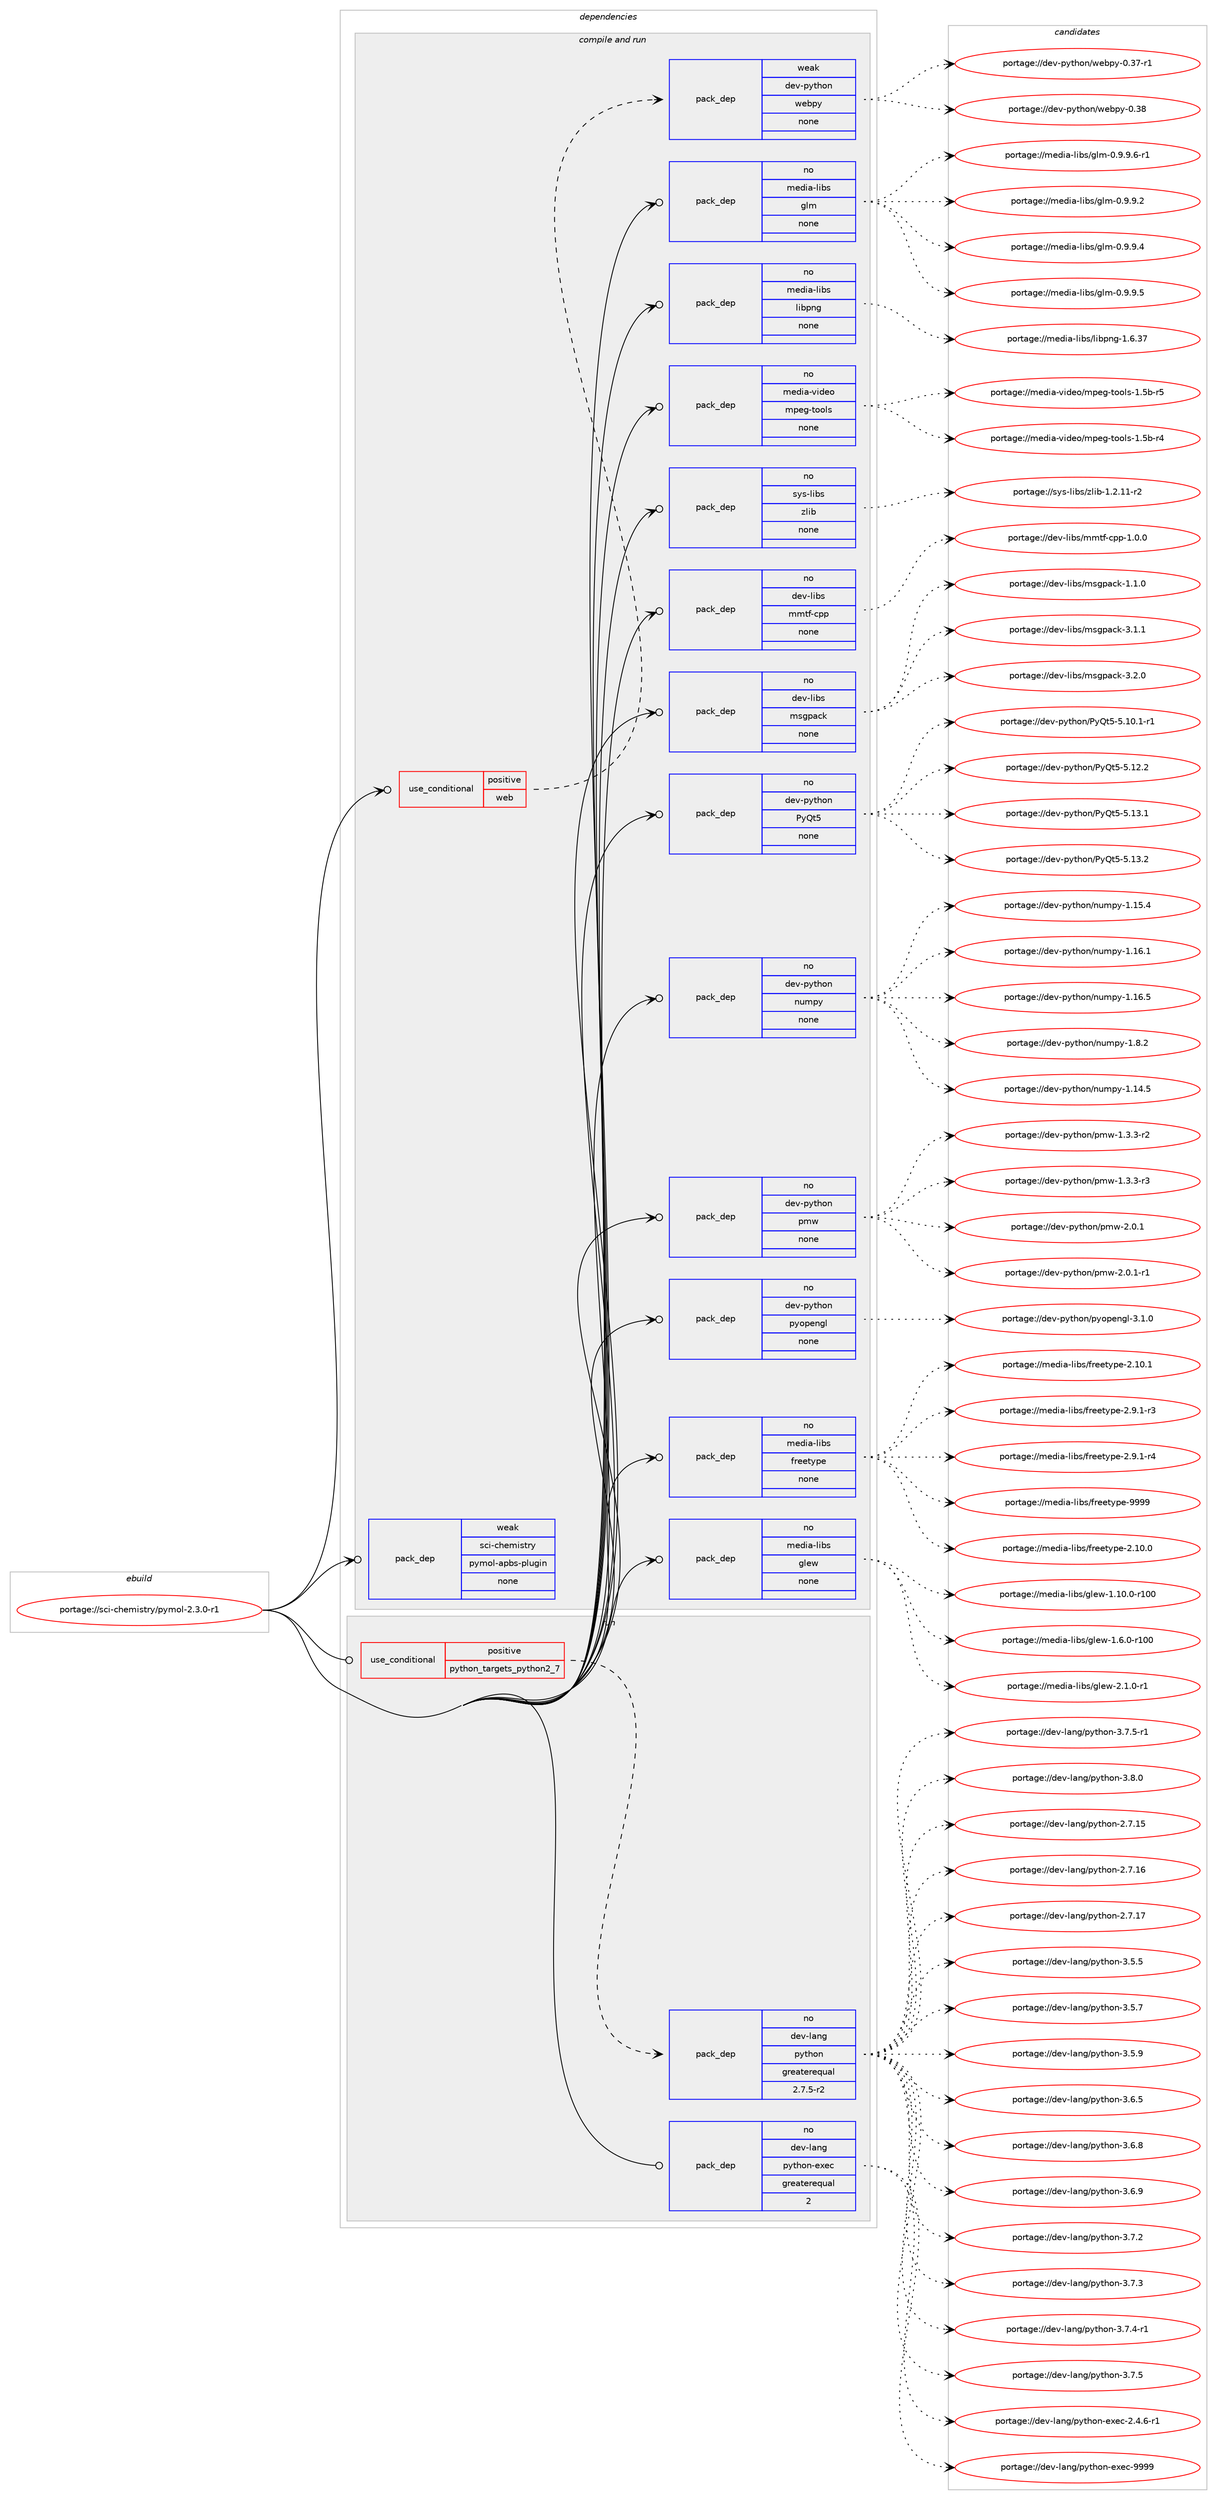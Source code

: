 digraph prolog {

# *************
# Graph options
# *************

newrank=true;
concentrate=true;
compound=true;
graph [rankdir=LR,fontname=Helvetica,fontsize=10,ranksep=1.5];#, ranksep=2.5, nodesep=0.2];
edge  [arrowhead=vee];
node  [fontname=Helvetica,fontsize=10];

# **********
# The ebuild
# **********

subgraph cluster_leftcol {
color=gray;
rank=same;
label=<<i>ebuild</i>>;
id [label="portage://sci-chemistry/pymol-2.3.0-r1", color=red, width=4, href="../sci-chemistry/pymol-2.3.0-r1.svg"];
}

# ****************
# The dependencies
# ****************

subgraph cluster_midcol {
color=gray;
label=<<i>dependencies</i>>;
subgraph cluster_compile {
fillcolor="#eeeeee";
style=filled;
label=<<i>compile</i>>;
}
subgraph cluster_compileandrun {
fillcolor="#eeeeee";
style=filled;
label=<<i>compile and run</i>>;
subgraph cond95531 {
dependency385101 [label=<<TABLE BORDER="0" CELLBORDER="1" CELLSPACING="0" CELLPADDING="4"><TR><TD ROWSPAN="3" CELLPADDING="10">use_conditional</TD></TR><TR><TD>positive</TD></TR><TR><TD>web</TD></TR></TABLE>>, shape=none, color=red];
subgraph pack283042 {
dependency385102 [label=<<TABLE BORDER="0" CELLBORDER="1" CELLSPACING="0" CELLPADDING="4" WIDTH="220"><TR><TD ROWSPAN="6" CELLPADDING="30">pack_dep</TD></TR><TR><TD WIDTH="110">weak</TD></TR><TR><TD>dev-python</TD></TR><TR><TD>webpy</TD></TR><TR><TD>none</TD></TR><TR><TD></TD></TR></TABLE>>, shape=none, color=blue];
}
dependency385101:e -> dependency385102:w [weight=20,style="dashed",arrowhead="vee"];
}
id:e -> dependency385101:w [weight=20,style="solid",arrowhead="odotvee"];
subgraph pack283043 {
dependency385103 [label=<<TABLE BORDER="0" CELLBORDER="1" CELLSPACING="0" CELLPADDING="4" WIDTH="220"><TR><TD ROWSPAN="6" CELLPADDING="30">pack_dep</TD></TR><TR><TD WIDTH="110">no</TD></TR><TR><TD>dev-libs</TD></TR><TR><TD>mmtf-cpp</TD></TR><TR><TD>none</TD></TR><TR><TD></TD></TR></TABLE>>, shape=none, color=blue];
}
id:e -> dependency385103:w [weight=20,style="solid",arrowhead="odotvee"];
subgraph pack283044 {
dependency385104 [label=<<TABLE BORDER="0" CELLBORDER="1" CELLSPACING="0" CELLPADDING="4" WIDTH="220"><TR><TD ROWSPAN="6" CELLPADDING="30">pack_dep</TD></TR><TR><TD WIDTH="110">no</TD></TR><TR><TD>dev-libs</TD></TR><TR><TD>msgpack</TD></TR><TR><TD>none</TD></TR><TR><TD></TD></TR></TABLE>>, shape=none, color=blue];
}
id:e -> dependency385104:w [weight=20,style="solid",arrowhead="odotvee"];
subgraph pack283045 {
dependency385105 [label=<<TABLE BORDER="0" CELLBORDER="1" CELLSPACING="0" CELLPADDING="4" WIDTH="220"><TR><TD ROWSPAN="6" CELLPADDING="30">pack_dep</TD></TR><TR><TD WIDTH="110">no</TD></TR><TR><TD>dev-python</TD></TR><TR><TD>PyQt5</TD></TR><TR><TD>none</TD></TR><TR><TD></TD></TR></TABLE>>, shape=none, color=blue];
}
id:e -> dependency385105:w [weight=20,style="solid",arrowhead="odotvee"];
subgraph pack283046 {
dependency385106 [label=<<TABLE BORDER="0" CELLBORDER="1" CELLSPACING="0" CELLPADDING="4" WIDTH="220"><TR><TD ROWSPAN="6" CELLPADDING="30">pack_dep</TD></TR><TR><TD WIDTH="110">no</TD></TR><TR><TD>dev-python</TD></TR><TR><TD>numpy</TD></TR><TR><TD>none</TD></TR><TR><TD></TD></TR></TABLE>>, shape=none, color=blue];
}
id:e -> dependency385106:w [weight=20,style="solid",arrowhead="odotvee"];
subgraph pack283047 {
dependency385107 [label=<<TABLE BORDER="0" CELLBORDER="1" CELLSPACING="0" CELLPADDING="4" WIDTH="220"><TR><TD ROWSPAN="6" CELLPADDING="30">pack_dep</TD></TR><TR><TD WIDTH="110">no</TD></TR><TR><TD>dev-python</TD></TR><TR><TD>pmw</TD></TR><TR><TD>none</TD></TR><TR><TD></TD></TR></TABLE>>, shape=none, color=blue];
}
id:e -> dependency385107:w [weight=20,style="solid",arrowhead="odotvee"];
subgraph pack283048 {
dependency385108 [label=<<TABLE BORDER="0" CELLBORDER="1" CELLSPACING="0" CELLPADDING="4" WIDTH="220"><TR><TD ROWSPAN="6" CELLPADDING="30">pack_dep</TD></TR><TR><TD WIDTH="110">no</TD></TR><TR><TD>dev-python</TD></TR><TR><TD>pyopengl</TD></TR><TR><TD>none</TD></TR><TR><TD></TD></TR></TABLE>>, shape=none, color=blue];
}
id:e -> dependency385108:w [weight=20,style="solid",arrowhead="odotvee"];
subgraph pack283049 {
dependency385109 [label=<<TABLE BORDER="0" CELLBORDER="1" CELLSPACING="0" CELLPADDING="4" WIDTH="220"><TR><TD ROWSPAN="6" CELLPADDING="30">pack_dep</TD></TR><TR><TD WIDTH="110">no</TD></TR><TR><TD>media-libs</TD></TR><TR><TD>freetype</TD></TR><TR><TD>none</TD></TR><TR><TD></TD></TR></TABLE>>, shape=none, color=blue];
}
id:e -> dependency385109:w [weight=20,style="solid",arrowhead="odotvee"];
subgraph pack283050 {
dependency385110 [label=<<TABLE BORDER="0" CELLBORDER="1" CELLSPACING="0" CELLPADDING="4" WIDTH="220"><TR><TD ROWSPAN="6" CELLPADDING="30">pack_dep</TD></TR><TR><TD WIDTH="110">no</TD></TR><TR><TD>media-libs</TD></TR><TR><TD>glew</TD></TR><TR><TD>none</TD></TR><TR><TD></TD></TR></TABLE>>, shape=none, color=blue];
}
id:e -> dependency385110:w [weight=20,style="solid",arrowhead="odotvee"];
subgraph pack283051 {
dependency385111 [label=<<TABLE BORDER="0" CELLBORDER="1" CELLSPACING="0" CELLPADDING="4" WIDTH="220"><TR><TD ROWSPAN="6" CELLPADDING="30">pack_dep</TD></TR><TR><TD WIDTH="110">no</TD></TR><TR><TD>media-libs</TD></TR><TR><TD>glm</TD></TR><TR><TD>none</TD></TR><TR><TD></TD></TR></TABLE>>, shape=none, color=blue];
}
id:e -> dependency385111:w [weight=20,style="solid",arrowhead="odotvee"];
subgraph pack283052 {
dependency385112 [label=<<TABLE BORDER="0" CELLBORDER="1" CELLSPACING="0" CELLPADDING="4" WIDTH="220"><TR><TD ROWSPAN="6" CELLPADDING="30">pack_dep</TD></TR><TR><TD WIDTH="110">no</TD></TR><TR><TD>media-libs</TD></TR><TR><TD>libpng</TD></TR><TR><TD>none</TD></TR><TR><TD></TD></TR></TABLE>>, shape=none, color=blue];
}
id:e -> dependency385112:w [weight=20,style="solid",arrowhead="odotvee"];
subgraph pack283053 {
dependency385113 [label=<<TABLE BORDER="0" CELLBORDER="1" CELLSPACING="0" CELLPADDING="4" WIDTH="220"><TR><TD ROWSPAN="6" CELLPADDING="30">pack_dep</TD></TR><TR><TD WIDTH="110">no</TD></TR><TR><TD>media-video</TD></TR><TR><TD>mpeg-tools</TD></TR><TR><TD>none</TD></TR><TR><TD></TD></TR></TABLE>>, shape=none, color=blue];
}
id:e -> dependency385113:w [weight=20,style="solid",arrowhead="odotvee"];
subgraph pack283054 {
dependency385114 [label=<<TABLE BORDER="0" CELLBORDER="1" CELLSPACING="0" CELLPADDING="4" WIDTH="220"><TR><TD ROWSPAN="6" CELLPADDING="30">pack_dep</TD></TR><TR><TD WIDTH="110">no</TD></TR><TR><TD>sys-libs</TD></TR><TR><TD>zlib</TD></TR><TR><TD>none</TD></TR><TR><TD></TD></TR></TABLE>>, shape=none, color=blue];
}
id:e -> dependency385114:w [weight=20,style="solid",arrowhead="odotvee"];
subgraph pack283055 {
dependency385115 [label=<<TABLE BORDER="0" CELLBORDER="1" CELLSPACING="0" CELLPADDING="4" WIDTH="220"><TR><TD ROWSPAN="6" CELLPADDING="30">pack_dep</TD></TR><TR><TD WIDTH="110">weak</TD></TR><TR><TD>sci-chemistry</TD></TR><TR><TD>pymol-apbs-plugin</TD></TR><TR><TD>none</TD></TR><TR><TD></TD></TR></TABLE>>, shape=none, color=blue];
}
id:e -> dependency385115:w [weight=20,style="solid",arrowhead="odotvee"];
}
subgraph cluster_run {
fillcolor="#eeeeee";
style=filled;
label=<<i>run</i>>;
subgraph cond95532 {
dependency385116 [label=<<TABLE BORDER="0" CELLBORDER="1" CELLSPACING="0" CELLPADDING="4"><TR><TD ROWSPAN="3" CELLPADDING="10">use_conditional</TD></TR><TR><TD>positive</TD></TR><TR><TD>python_targets_python2_7</TD></TR></TABLE>>, shape=none, color=red];
subgraph pack283056 {
dependency385117 [label=<<TABLE BORDER="0" CELLBORDER="1" CELLSPACING="0" CELLPADDING="4" WIDTH="220"><TR><TD ROWSPAN="6" CELLPADDING="30">pack_dep</TD></TR><TR><TD WIDTH="110">no</TD></TR><TR><TD>dev-lang</TD></TR><TR><TD>python</TD></TR><TR><TD>greaterequal</TD></TR><TR><TD>2.7.5-r2</TD></TR></TABLE>>, shape=none, color=blue];
}
dependency385116:e -> dependency385117:w [weight=20,style="dashed",arrowhead="vee"];
}
id:e -> dependency385116:w [weight=20,style="solid",arrowhead="odot"];
subgraph pack283057 {
dependency385118 [label=<<TABLE BORDER="0" CELLBORDER="1" CELLSPACING="0" CELLPADDING="4" WIDTH="220"><TR><TD ROWSPAN="6" CELLPADDING="30">pack_dep</TD></TR><TR><TD WIDTH="110">no</TD></TR><TR><TD>dev-lang</TD></TR><TR><TD>python-exec</TD></TR><TR><TD>greaterequal</TD></TR><TR><TD>2</TD></TR></TABLE>>, shape=none, color=blue];
}
id:e -> dependency385118:w [weight=20,style="solid",arrowhead="odot"];
}
}

# **************
# The candidates
# **************

subgraph cluster_choices {
rank=same;
color=gray;
label=<<i>candidates</i>>;

subgraph choice283042 {
color=black;
nodesep=1;
choiceportage10010111845112121116104111110471191019811212145484651554511449 [label="portage://dev-python/webpy-0.37-r1", color=red, width=4,href="../dev-python/webpy-0.37-r1.svg"];
choiceportage1001011184511212111610411111047119101981121214548465156 [label="portage://dev-python/webpy-0.38", color=red, width=4,href="../dev-python/webpy-0.38.svg"];
dependency385102:e -> choiceportage10010111845112121116104111110471191019811212145484651554511449:w [style=dotted,weight="100"];
dependency385102:e -> choiceportage1001011184511212111610411111047119101981121214548465156:w [style=dotted,weight="100"];
}
subgraph choice283043 {
color=black;
nodesep=1;
choiceportage1001011184510810598115471091091161024599112112454946484648 [label="portage://dev-libs/mmtf-cpp-1.0.0", color=red, width=4,href="../dev-libs/mmtf-cpp-1.0.0.svg"];
dependency385103:e -> choiceportage1001011184510810598115471091091161024599112112454946484648:w [style=dotted,weight="100"];
}
subgraph choice283044 {
color=black;
nodesep=1;
choiceportage1001011184510810598115471091151031129799107454946494648 [label="portage://dev-libs/msgpack-1.1.0", color=red, width=4,href="../dev-libs/msgpack-1.1.0.svg"];
choiceportage1001011184510810598115471091151031129799107455146494649 [label="portage://dev-libs/msgpack-3.1.1", color=red, width=4,href="../dev-libs/msgpack-3.1.1.svg"];
choiceportage1001011184510810598115471091151031129799107455146504648 [label="portage://dev-libs/msgpack-3.2.0", color=red, width=4,href="../dev-libs/msgpack-3.2.0.svg"];
dependency385104:e -> choiceportage1001011184510810598115471091151031129799107454946494648:w [style=dotted,weight="100"];
dependency385104:e -> choiceportage1001011184510810598115471091151031129799107455146494649:w [style=dotted,weight="100"];
dependency385104:e -> choiceportage1001011184510810598115471091151031129799107455146504648:w [style=dotted,weight="100"];
}
subgraph choice283045 {
color=black;
nodesep=1;
choiceportage1001011184511212111610411111047801218111653455346494846494511449 [label="portage://dev-python/PyQt5-5.10.1-r1", color=red, width=4,href="../dev-python/PyQt5-5.10.1-r1.svg"];
choiceportage100101118451121211161041111104780121811165345534649504650 [label="portage://dev-python/PyQt5-5.12.2", color=red, width=4,href="../dev-python/PyQt5-5.12.2.svg"];
choiceportage100101118451121211161041111104780121811165345534649514649 [label="portage://dev-python/PyQt5-5.13.1", color=red, width=4,href="../dev-python/PyQt5-5.13.1.svg"];
choiceportage100101118451121211161041111104780121811165345534649514650 [label="portage://dev-python/PyQt5-5.13.2", color=red, width=4,href="../dev-python/PyQt5-5.13.2.svg"];
dependency385105:e -> choiceportage1001011184511212111610411111047801218111653455346494846494511449:w [style=dotted,weight="100"];
dependency385105:e -> choiceportage100101118451121211161041111104780121811165345534649504650:w [style=dotted,weight="100"];
dependency385105:e -> choiceportage100101118451121211161041111104780121811165345534649514649:w [style=dotted,weight="100"];
dependency385105:e -> choiceportage100101118451121211161041111104780121811165345534649514650:w [style=dotted,weight="100"];
}
subgraph choice283046 {
color=black;
nodesep=1;
choiceportage100101118451121211161041111104711011710911212145494649524653 [label="portage://dev-python/numpy-1.14.5", color=red, width=4,href="../dev-python/numpy-1.14.5.svg"];
choiceportage100101118451121211161041111104711011710911212145494649534652 [label="portage://dev-python/numpy-1.15.4", color=red, width=4,href="../dev-python/numpy-1.15.4.svg"];
choiceportage100101118451121211161041111104711011710911212145494649544649 [label="portage://dev-python/numpy-1.16.1", color=red, width=4,href="../dev-python/numpy-1.16.1.svg"];
choiceportage100101118451121211161041111104711011710911212145494649544653 [label="portage://dev-python/numpy-1.16.5", color=red, width=4,href="../dev-python/numpy-1.16.5.svg"];
choiceportage1001011184511212111610411111047110117109112121454946564650 [label="portage://dev-python/numpy-1.8.2", color=red, width=4,href="../dev-python/numpy-1.8.2.svg"];
dependency385106:e -> choiceportage100101118451121211161041111104711011710911212145494649524653:w [style=dotted,weight="100"];
dependency385106:e -> choiceportage100101118451121211161041111104711011710911212145494649534652:w [style=dotted,weight="100"];
dependency385106:e -> choiceportage100101118451121211161041111104711011710911212145494649544649:w [style=dotted,weight="100"];
dependency385106:e -> choiceportage100101118451121211161041111104711011710911212145494649544653:w [style=dotted,weight="100"];
dependency385106:e -> choiceportage1001011184511212111610411111047110117109112121454946564650:w [style=dotted,weight="100"];
}
subgraph choice283047 {
color=black;
nodesep=1;
choiceportage10010111845112121116104111110471121091194549465146514511450 [label="portage://dev-python/pmw-1.3.3-r2", color=red, width=4,href="../dev-python/pmw-1.3.3-r2.svg"];
choiceportage10010111845112121116104111110471121091194549465146514511451 [label="portage://dev-python/pmw-1.3.3-r3", color=red, width=4,href="../dev-python/pmw-1.3.3-r3.svg"];
choiceportage1001011184511212111610411111047112109119455046484649 [label="portage://dev-python/pmw-2.0.1", color=red, width=4,href="../dev-python/pmw-2.0.1.svg"];
choiceportage10010111845112121116104111110471121091194550464846494511449 [label="portage://dev-python/pmw-2.0.1-r1", color=red, width=4,href="../dev-python/pmw-2.0.1-r1.svg"];
dependency385107:e -> choiceportage10010111845112121116104111110471121091194549465146514511450:w [style=dotted,weight="100"];
dependency385107:e -> choiceportage10010111845112121116104111110471121091194549465146514511451:w [style=dotted,weight="100"];
dependency385107:e -> choiceportage1001011184511212111610411111047112109119455046484649:w [style=dotted,weight="100"];
dependency385107:e -> choiceportage10010111845112121116104111110471121091194550464846494511449:w [style=dotted,weight="100"];
}
subgraph choice283048 {
color=black;
nodesep=1;
choiceportage1001011184511212111610411111047112121111112101110103108455146494648 [label="portage://dev-python/pyopengl-3.1.0", color=red, width=4,href="../dev-python/pyopengl-3.1.0.svg"];
dependency385108:e -> choiceportage1001011184511212111610411111047112121111112101110103108455146494648:w [style=dotted,weight="100"];
}
subgraph choice283049 {
color=black;
nodesep=1;
choiceportage1091011001059745108105981154710211410110111612111210145504649484648 [label="portage://media-libs/freetype-2.10.0", color=red, width=4,href="../media-libs/freetype-2.10.0.svg"];
choiceportage1091011001059745108105981154710211410110111612111210145504649484649 [label="portage://media-libs/freetype-2.10.1", color=red, width=4,href="../media-libs/freetype-2.10.1.svg"];
choiceportage109101100105974510810598115471021141011011161211121014550465746494511451 [label="portage://media-libs/freetype-2.9.1-r3", color=red, width=4,href="../media-libs/freetype-2.9.1-r3.svg"];
choiceportage109101100105974510810598115471021141011011161211121014550465746494511452 [label="portage://media-libs/freetype-2.9.1-r4", color=red, width=4,href="../media-libs/freetype-2.9.1-r4.svg"];
choiceportage109101100105974510810598115471021141011011161211121014557575757 [label="portage://media-libs/freetype-9999", color=red, width=4,href="../media-libs/freetype-9999.svg"];
dependency385109:e -> choiceportage1091011001059745108105981154710211410110111612111210145504649484648:w [style=dotted,weight="100"];
dependency385109:e -> choiceportage1091011001059745108105981154710211410110111612111210145504649484649:w [style=dotted,weight="100"];
dependency385109:e -> choiceportage109101100105974510810598115471021141011011161211121014550465746494511451:w [style=dotted,weight="100"];
dependency385109:e -> choiceportage109101100105974510810598115471021141011011161211121014550465746494511452:w [style=dotted,weight="100"];
dependency385109:e -> choiceportage109101100105974510810598115471021141011011161211121014557575757:w [style=dotted,weight="100"];
}
subgraph choice283050 {
color=black;
nodesep=1;
choiceportage109101100105974510810598115471031081011194549464948464845114494848 [label="portage://media-libs/glew-1.10.0-r100", color=red, width=4,href="../media-libs/glew-1.10.0-r100.svg"];
choiceportage1091011001059745108105981154710310810111945494654464845114494848 [label="portage://media-libs/glew-1.6.0-r100", color=red, width=4,href="../media-libs/glew-1.6.0-r100.svg"];
choiceportage109101100105974510810598115471031081011194550464946484511449 [label="portage://media-libs/glew-2.1.0-r1", color=red, width=4,href="../media-libs/glew-2.1.0-r1.svg"];
dependency385110:e -> choiceportage109101100105974510810598115471031081011194549464948464845114494848:w [style=dotted,weight="100"];
dependency385110:e -> choiceportage1091011001059745108105981154710310810111945494654464845114494848:w [style=dotted,weight="100"];
dependency385110:e -> choiceportage109101100105974510810598115471031081011194550464946484511449:w [style=dotted,weight="100"];
}
subgraph choice283051 {
color=black;
nodesep=1;
choiceportage109101100105974510810598115471031081094548465746574650 [label="portage://media-libs/glm-0.9.9.2", color=red, width=4,href="../media-libs/glm-0.9.9.2.svg"];
choiceportage109101100105974510810598115471031081094548465746574652 [label="portage://media-libs/glm-0.9.9.4", color=red, width=4,href="../media-libs/glm-0.9.9.4.svg"];
choiceportage109101100105974510810598115471031081094548465746574653 [label="portage://media-libs/glm-0.9.9.5", color=red, width=4,href="../media-libs/glm-0.9.9.5.svg"];
choiceportage1091011001059745108105981154710310810945484657465746544511449 [label="portage://media-libs/glm-0.9.9.6-r1", color=red, width=4,href="../media-libs/glm-0.9.9.6-r1.svg"];
dependency385111:e -> choiceportage109101100105974510810598115471031081094548465746574650:w [style=dotted,weight="100"];
dependency385111:e -> choiceportage109101100105974510810598115471031081094548465746574652:w [style=dotted,weight="100"];
dependency385111:e -> choiceportage109101100105974510810598115471031081094548465746574653:w [style=dotted,weight="100"];
dependency385111:e -> choiceportage1091011001059745108105981154710310810945484657465746544511449:w [style=dotted,weight="100"];
}
subgraph choice283052 {
color=black;
nodesep=1;
choiceportage109101100105974510810598115471081059811211010345494654465155 [label="portage://media-libs/libpng-1.6.37", color=red, width=4,href="../media-libs/libpng-1.6.37.svg"];
dependency385112:e -> choiceportage109101100105974510810598115471081059811211010345494654465155:w [style=dotted,weight="100"];
}
subgraph choice283053 {
color=black;
nodesep=1;
choiceportage1091011001059745118105100101111471091121011034511611111110811545494653984511452 [label="portage://media-video/mpeg-tools-1.5b-r4", color=red, width=4,href="../media-video/mpeg-tools-1.5b-r4.svg"];
choiceportage1091011001059745118105100101111471091121011034511611111110811545494653984511453 [label="portage://media-video/mpeg-tools-1.5b-r5", color=red, width=4,href="../media-video/mpeg-tools-1.5b-r5.svg"];
dependency385113:e -> choiceportage1091011001059745118105100101111471091121011034511611111110811545494653984511452:w [style=dotted,weight="100"];
dependency385113:e -> choiceportage1091011001059745118105100101111471091121011034511611111110811545494653984511453:w [style=dotted,weight="100"];
}
subgraph choice283054 {
color=black;
nodesep=1;
choiceportage11512111545108105981154712210810598454946504649494511450 [label="portage://sys-libs/zlib-1.2.11-r2", color=red, width=4,href="../sys-libs/zlib-1.2.11-r2.svg"];
dependency385114:e -> choiceportage11512111545108105981154712210810598454946504649494511450:w [style=dotted,weight="100"];
}
subgraph choice283055 {
color=black;
nodesep=1;
}
subgraph choice283056 {
color=black;
nodesep=1;
choiceportage10010111845108971101034711212111610411111045504655464953 [label="portage://dev-lang/python-2.7.15", color=red, width=4,href="../dev-lang/python-2.7.15.svg"];
choiceportage10010111845108971101034711212111610411111045504655464954 [label="portage://dev-lang/python-2.7.16", color=red, width=4,href="../dev-lang/python-2.7.16.svg"];
choiceportage10010111845108971101034711212111610411111045504655464955 [label="portage://dev-lang/python-2.7.17", color=red, width=4,href="../dev-lang/python-2.7.17.svg"];
choiceportage100101118451089711010347112121116104111110455146534653 [label="portage://dev-lang/python-3.5.5", color=red, width=4,href="../dev-lang/python-3.5.5.svg"];
choiceportage100101118451089711010347112121116104111110455146534655 [label="portage://dev-lang/python-3.5.7", color=red, width=4,href="../dev-lang/python-3.5.7.svg"];
choiceportage100101118451089711010347112121116104111110455146534657 [label="portage://dev-lang/python-3.5.9", color=red, width=4,href="../dev-lang/python-3.5.9.svg"];
choiceportage100101118451089711010347112121116104111110455146544653 [label="portage://dev-lang/python-3.6.5", color=red, width=4,href="../dev-lang/python-3.6.5.svg"];
choiceportage100101118451089711010347112121116104111110455146544656 [label="portage://dev-lang/python-3.6.8", color=red, width=4,href="../dev-lang/python-3.6.8.svg"];
choiceportage100101118451089711010347112121116104111110455146544657 [label="portage://dev-lang/python-3.6.9", color=red, width=4,href="../dev-lang/python-3.6.9.svg"];
choiceportage100101118451089711010347112121116104111110455146554650 [label="portage://dev-lang/python-3.7.2", color=red, width=4,href="../dev-lang/python-3.7.2.svg"];
choiceportage100101118451089711010347112121116104111110455146554651 [label="portage://dev-lang/python-3.7.3", color=red, width=4,href="../dev-lang/python-3.7.3.svg"];
choiceportage1001011184510897110103471121211161041111104551465546524511449 [label="portage://dev-lang/python-3.7.4-r1", color=red, width=4,href="../dev-lang/python-3.7.4-r1.svg"];
choiceportage100101118451089711010347112121116104111110455146554653 [label="portage://dev-lang/python-3.7.5", color=red, width=4,href="../dev-lang/python-3.7.5.svg"];
choiceportage1001011184510897110103471121211161041111104551465546534511449 [label="portage://dev-lang/python-3.7.5-r1", color=red, width=4,href="../dev-lang/python-3.7.5-r1.svg"];
choiceportage100101118451089711010347112121116104111110455146564648 [label="portage://dev-lang/python-3.8.0", color=red, width=4,href="../dev-lang/python-3.8.0.svg"];
dependency385117:e -> choiceportage10010111845108971101034711212111610411111045504655464953:w [style=dotted,weight="100"];
dependency385117:e -> choiceportage10010111845108971101034711212111610411111045504655464954:w [style=dotted,weight="100"];
dependency385117:e -> choiceportage10010111845108971101034711212111610411111045504655464955:w [style=dotted,weight="100"];
dependency385117:e -> choiceportage100101118451089711010347112121116104111110455146534653:w [style=dotted,weight="100"];
dependency385117:e -> choiceportage100101118451089711010347112121116104111110455146534655:w [style=dotted,weight="100"];
dependency385117:e -> choiceportage100101118451089711010347112121116104111110455146534657:w [style=dotted,weight="100"];
dependency385117:e -> choiceportage100101118451089711010347112121116104111110455146544653:w [style=dotted,weight="100"];
dependency385117:e -> choiceportage100101118451089711010347112121116104111110455146544656:w [style=dotted,weight="100"];
dependency385117:e -> choiceportage100101118451089711010347112121116104111110455146544657:w [style=dotted,weight="100"];
dependency385117:e -> choiceportage100101118451089711010347112121116104111110455146554650:w [style=dotted,weight="100"];
dependency385117:e -> choiceportage100101118451089711010347112121116104111110455146554651:w [style=dotted,weight="100"];
dependency385117:e -> choiceportage1001011184510897110103471121211161041111104551465546524511449:w [style=dotted,weight="100"];
dependency385117:e -> choiceportage100101118451089711010347112121116104111110455146554653:w [style=dotted,weight="100"];
dependency385117:e -> choiceportage1001011184510897110103471121211161041111104551465546534511449:w [style=dotted,weight="100"];
dependency385117:e -> choiceportage100101118451089711010347112121116104111110455146564648:w [style=dotted,weight="100"];
}
subgraph choice283057 {
color=black;
nodesep=1;
choiceportage10010111845108971101034711212111610411111045101120101994550465246544511449 [label="portage://dev-lang/python-exec-2.4.6-r1", color=red, width=4,href="../dev-lang/python-exec-2.4.6-r1.svg"];
choiceportage10010111845108971101034711212111610411111045101120101994557575757 [label="portage://dev-lang/python-exec-9999", color=red, width=4,href="../dev-lang/python-exec-9999.svg"];
dependency385118:e -> choiceportage10010111845108971101034711212111610411111045101120101994550465246544511449:w [style=dotted,weight="100"];
dependency385118:e -> choiceportage10010111845108971101034711212111610411111045101120101994557575757:w [style=dotted,weight="100"];
}
}

}
